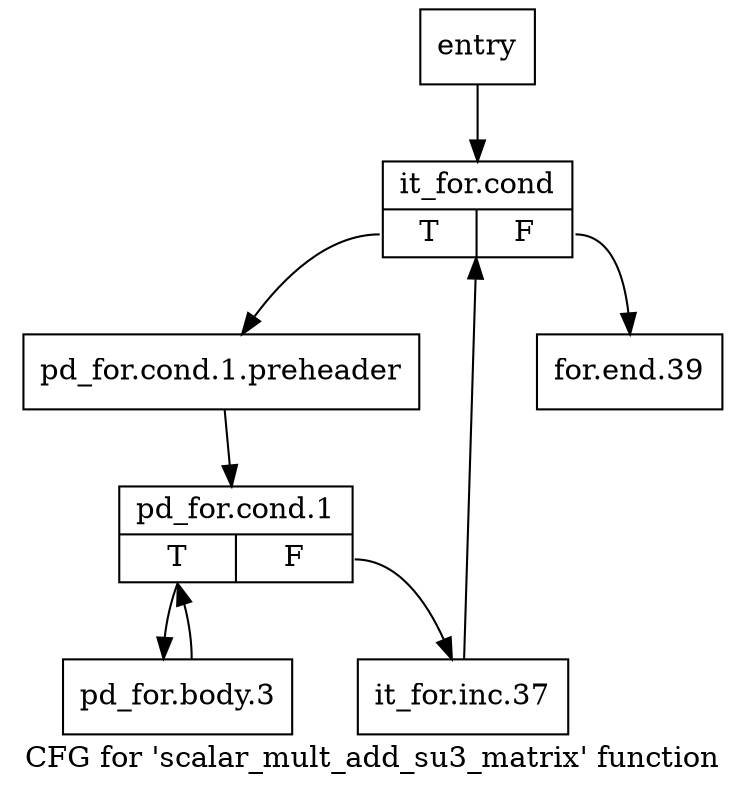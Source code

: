 digraph "CFG for 'scalar_mult_add_su3_matrix' function" {
	label="CFG for 'scalar_mult_add_su3_matrix' function";

	Node0x1881b30 [shape=record,label="{entry}"];
	Node0x1881b30 -> Node0x1881b80;
	Node0x1881b80 [shape=record,label="{it_for.cond|{<s0>T|<s1>F}}"];
	Node0x1881b80:s0 -> Node0x1881bd0;
	Node0x1881b80:s1 -> Node0x1881d10;
	Node0x1881bd0 [shape=record,label="{pd_for.cond.1.preheader}"];
	Node0x1881bd0 -> Node0x1881c20;
	Node0x1881c20 [shape=record,label="{pd_for.cond.1|{<s0>T|<s1>F}}"];
	Node0x1881c20:s0 -> Node0x1881c70;
	Node0x1881c20:s1 -> Node0x1881cc0;
	Node0x1881c70 [shape=record,label="{pd_for.body.3}"];
	Node0x1881c70 -> Node0x1881c20;
	Node0x1881cc0 [shape=record,label="{it_for.inc.37}"];
	Node0x1881cc0 -> Node0x1881b80;
	Node0x1881d10 [shape=record,label="{for.end.39}"];
}
